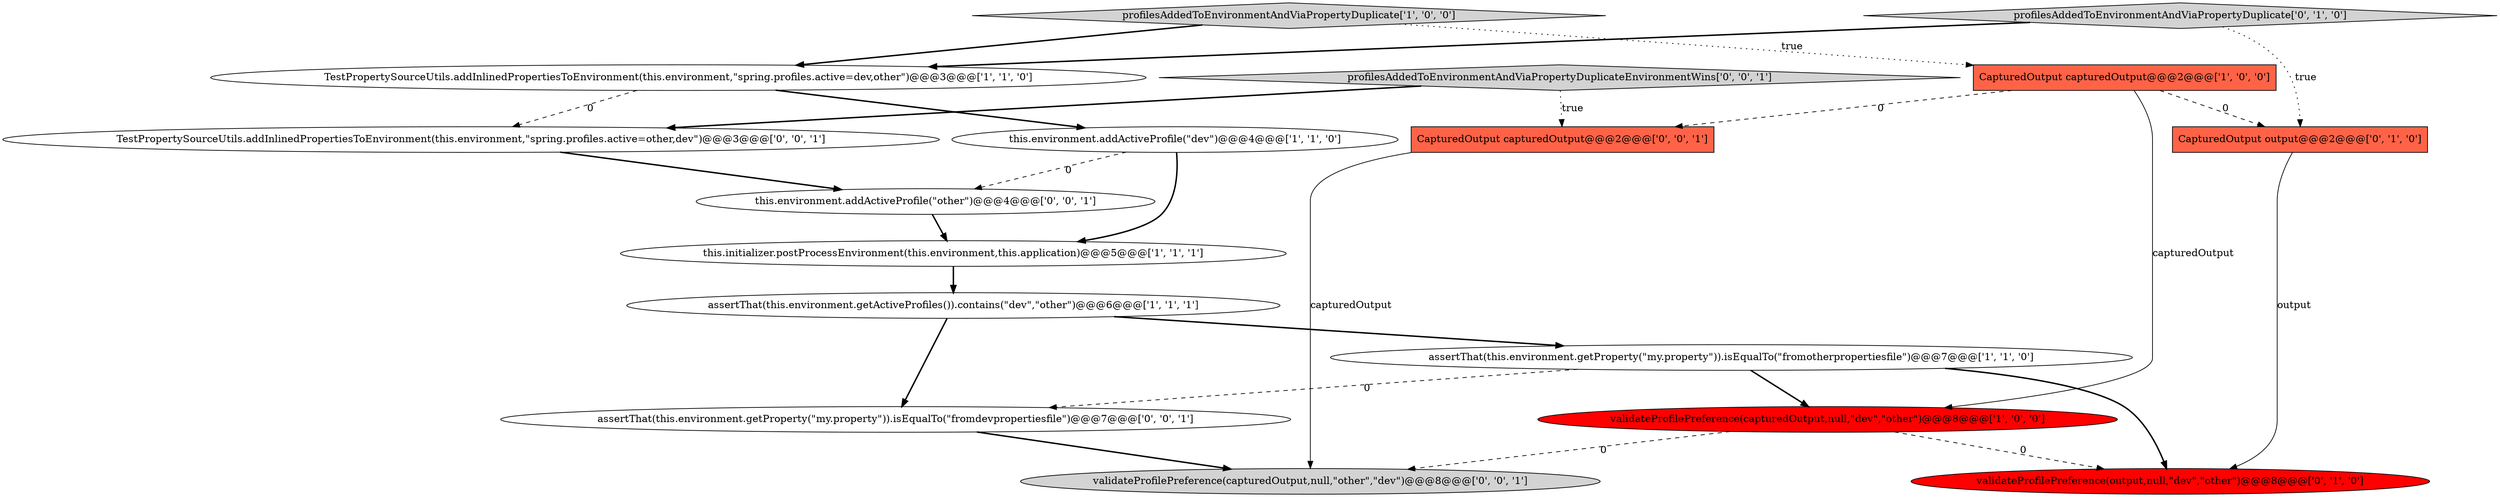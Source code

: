 digraph {
0 [style = filled, label = "profilesAddedToEnvironmentAndViaPropertyDuplicate['1', '0', '0']", fillcolor = lightgray, shape = diamond image = "AAA0AAABBB1BBB"];
14 [style = filled, label = "profilesAddedToEnvironmentAndViaPropertyDuplicateEnvironmentWins['0', '0', '1']", fillcolor = lightgray, shape = diamond image = "AAA0AAABBB3BBB"];
8 [style = filled, label = "profilesAddedToEnvironmentAndViaPropertyDuplicate['0', '1', '0']", fillcolor = lightgray, shape = diamond image = "AAA0AAABBB2BBB"];
11 [style = filled, label = "assertThat(this.environment.getProperty(\"my.property\")).isEqualTo(\"fromdevpropertiesfile\")@@@7@@@['0', '0', '1']", fillcolor = white, shape = ellipse image = "AAA0AAABBB3BBB"];
5 [style = filled, label = "this.environment.addActiveProfile(\"dev\")@@@4@@@['1', '1', '0']", fillcolor = white, shape = ellipse image = "AAA0AAABBB1BBB"];
13 [style = filled, label = "validateProfilePreference(capturedOutput,null,\"other\",\"dev\")@@@8@@@['0', '0', '1']", fillcolor = lightgray, shape = ellipse image = "AAA0AAABBB3BBB"];
1 [style = filled, label = "this.initializer.postProcessEnvironment(this.environment,this.application)@@@5@@@['1', '1', '1']", fillcolor = white, shape = ellipse image = "AAA0AAABBB1BBB"];
12 [style = filled, label = "CapturedOutput capturedOutput@@@2@@@['0', '0', '1']", fillcolor = tomato, shape = box image = "AAA0AAABBB3BBB"];
4 [style = filled, label = "CapturedOutput capturedOutput@@@2@@@['1', '0', '0']", fillcolor = tomato, shape = box image = "AAA1AAABBB1BBB"];
7 [style = filled, label = "validateProfilePreference(capturedOutput,null,\"dev\",\"other\")@@@8@@@['1', '0', '0']", fillcolor = red, shape = ellipse image = "AAA1AAABBB1BBB"];
16 [style = filled, label = "this.environment.addActiveProfile(\"other\")@@@4@@@['0', '0', '1']", fillcolor = white, shape = ellipse image = "AAA0AAABBB3BBB"];
10 [style = filled, label = "CapturedOutput output@@@2@@@['0', '1', '0']", fillcolor = tomato, shape = box image = "AAA1AAABBB2BBB"];
3 [style = filled, label = "TestPropertySourceUtils.addInlinedPropertiesToEnvironment(this.environment,\"spring.profiles.active=dev,other\")@@@3@@@['1', '1', '0']", fillcolor = white, shape = ellipse image = "AAA0AAABBB1BBB"];
15 [style = filled, label = "TestPropertySourceUtils.addInlinedPropertiesToEnvironment(this.environment,\"spring.profiles.active=other,dev\")@@@3@@@['0', '0', '1']", fillcolor = white, shape = ellipse image = "AAA0AAABBB3BBB"];
9 [style = filled, label = "validateProfilePreference(output,null,\"dev\",\"other\")@@@8@@@['0', '1', '0']", fillcolor = red, shape = ellipse image = "AAA1AAABBB2BBB"];
2 [style = filled, label = "assertThat(this.environment.getActiveProfiles()).contains(\"dev\",\"other\")@@@6@@@['1', '1', '1']", fillcolor = white, shape = ellipse image = "AAA0AAABBB1BBB"];
6 [style = filled, label = "assertThat(this.environment.getProperty(\"my.property\")).isEqualTo(\"fromotherpropertiesfile\")@@@7@@@['1', '1', '0']", fillcolor = white, shape = ellipse image = "AAA0AAABBB1BBB"];
0->3 [style = bold, label=""];
12->13 [style = solid, label="capturedOutput"];
14->12 [style = dotted, label="true"];
2->6 [style = bold, label=""];
0->4 [style = dotted, label="true"];
8->3 [style = bold, label=""];
6->11 [style = dashed, label="0"];
8->10 [style = dotted, label="true"];
15->16 [style = bold, label=""];
4->12 [style = dashed, label="0"];
4->7 [style = solid, label="capturedOutput"];
5->16 [style = dashed, label="0"];
5->1 [style = bold, label=""];
3->5 [style = bold, label=""];
16->1 [style = bold, label=""];
7->9 [style = dashed, label="0"];
11->13 [style = bold, label=""];
7->13 [style = dashed, label="0"];
3->15 [style = dashed, label="0"];
14->15 [style = bold, label=""];
1->2 [style = bold, label=""];
6->9 [style = bold, label=""];
6->7 [style = bold, label=""];
4->10 [style = dashed, label="0"];
10->9 [style = solid, label="output"];
2->11 [style = bold, label=""];
}
